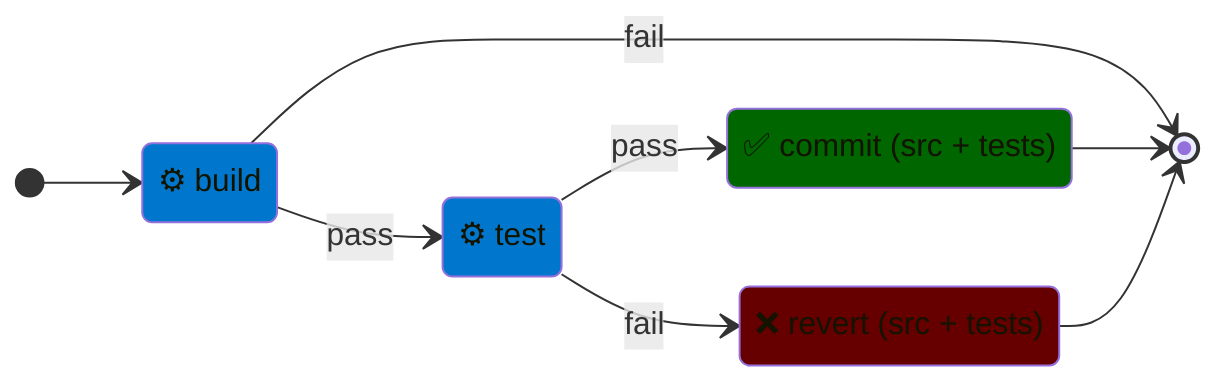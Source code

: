 stateDiagram-v2
    direction LR
    state "⚙️ build" as Build
    state "⚙️ test" as Test
    state "✅ commit (src + tests)" as Commit
    state "❌ revert (src + tests)" as Revert
    [*] --> Build
    Build --> Test: pass
    Build --> [*]: fail
    Test --> Commit: pass
    Test --> Revert: fail
    Commit --> [*]
    Revert --> [*]
    classDef actionClass fill: #0077CC
    classDef okClass fill: #006600
    classDef failClass fill: #660000
    class Build actionClass
    class Test actionClass
    class Commit okClass
    class Revert failClass